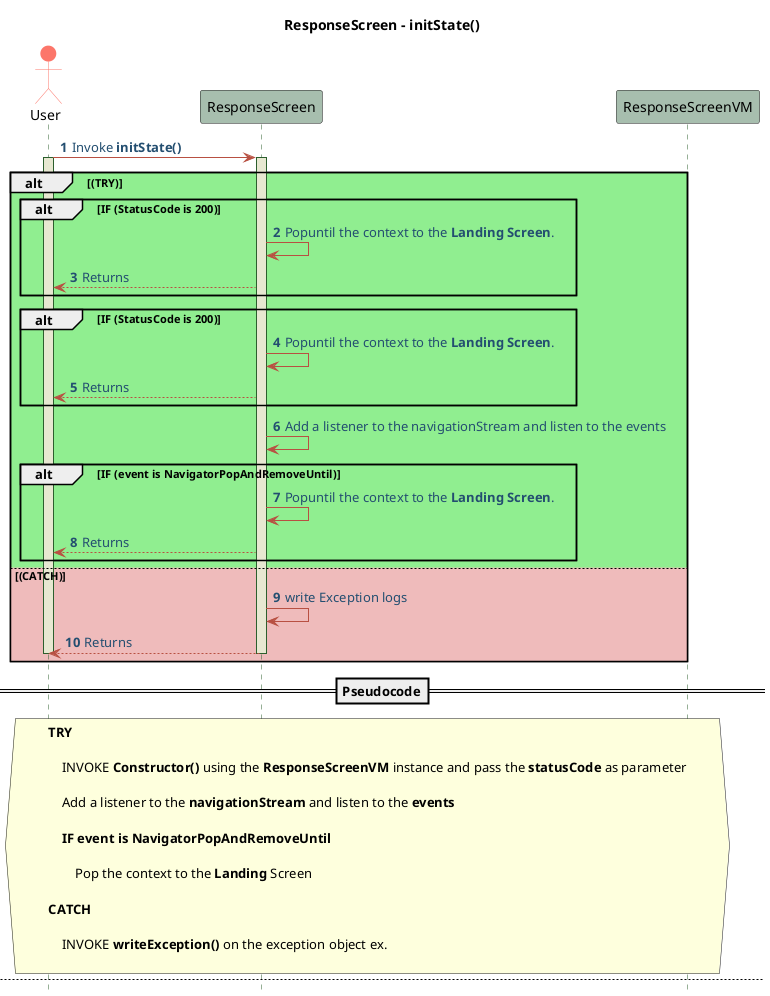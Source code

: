 @startuml ResponseScreen-Sequence-Pseudo

!define POSITIVERESPONSE 90EE90
!define NEGATIVEERESPONSE EFBBBB
!define NUETRALRESPONSE F2DC79

skinparam sequence{
    ParticipantBackgroundColor #A7BEAE
    LifeLineBackgroundColor #E7E8D1
    LifeLineBorderColor #2C5F2D
    ActorBackgroundColor #FC766AFF
    ActorBorderColor #FC766AFF
    ArrowColor #B85042
    ArrowFontColor #234E70
}

title   **ResponseScreen - initState()**
autonumber 1
actor User
hide footbox
User -> ResponseScreen: Invoke **initState()**
activate User
activate ResponseScreen
alt #POSITIVERESPONSE (TRY)
    alt #POSITIVERESPONSE IF (StatusCode is 200)
        ResponseScreen-> ResponseScreen: Popuntil the context to the **Landing Screen**.
        ResponseScreen --> User: Returns
    end
    alt #POSITIVERESPONSE IF (StatusCode is 200)
        ResponseScreen-> ResponseScreen: Popuntil the context to the **Landing Screen**.
        ResponseScreen --> User: Returns
    end
    ResponseScreen -> ResponseScreen: Add a listener to the navigationStream and listen to the events

    alt #POSITIVERESPONSE IF (event is NavigatorPopAndRemoveUntil)
        ResponseScreen-> ResponseScreen: Popuntil the context to the **Landing Screen**.
        ResponseScreen --> User: Returns
    end

else #NEGATIVEERESPONSE (CATCH)
    ResponseScreen -> ResponseScreen : write Exception logs
    ResponseScreen --> User: Returns
    deactivate ResponseScreen
    deactivate User
end
==Pseudocode==
hnote across
**TRY**

    INVOKE **Constructor()** using the **ResponseScreenVM** instance and pass the **statusCode** as parameter

    Add a listener to the **navigationStream** and listen to the **events**
    
    **IF event is NavigatorPopAndRemoveUntil**

        Pop the context to the **Landing** Screen
    
**CATCH**
    
    INVOKE **writeException()** on the exception object ex.

end note

newpage  **ResponseScreen - dispose()**
!define POSITIVERESPONSE 90EE90
!define NEGATIVEERESPONSE EFBBBB
!define NUETRALRESPONSE F2DC79

skinparam sequence{
    ParticipantBackgroundColor #A7BEAE
    LifeLineBackgroundColor #E7E8D1
    LifeLineBorderColor #2C5F2D
    ActorBackgroundColor #FC766AFF
    ActorBorderColor #FC766AFF
    ArrowColor #B85042
    ArrowFontColor #234E70
}

autonumber 1
hide footbox
User -> ResponseScreen: Invoke **dispose()**
activate User
activate ResponseScreen
ResponseScreen -> ResponseScreen: dispose the **navigationStream**
ResponseScreen --> User: Returns
deactivate ResponseScreen
deactivate User

==Pseudocode==
hnote across
    USING **dispose()** method dispose the **navigationStream**
end note

newpage BackToHome Post
autonumber
hide footbox
User -> ResponseScreen: **BackToHome** Button.Clicked
activate User
activate ResponseScreen
ResponseScreen -> ResponseScreenVM: Invoke **navigateBackToLandingScreen()**
activate ResponseScreenVM
ResponseScreenVM --> ResponseScreen: Returns
deactivate ResponseScreenVM
ResponseScreen -> User: Display **LandingScreen**
deactivate ResponseScreen
deactivate User

==Pseudocode==
hnote across

INVOKE **navigateBackToLandingScreen()** method

DISPLAY **LandingScreen** to the User 

end note
@enduml